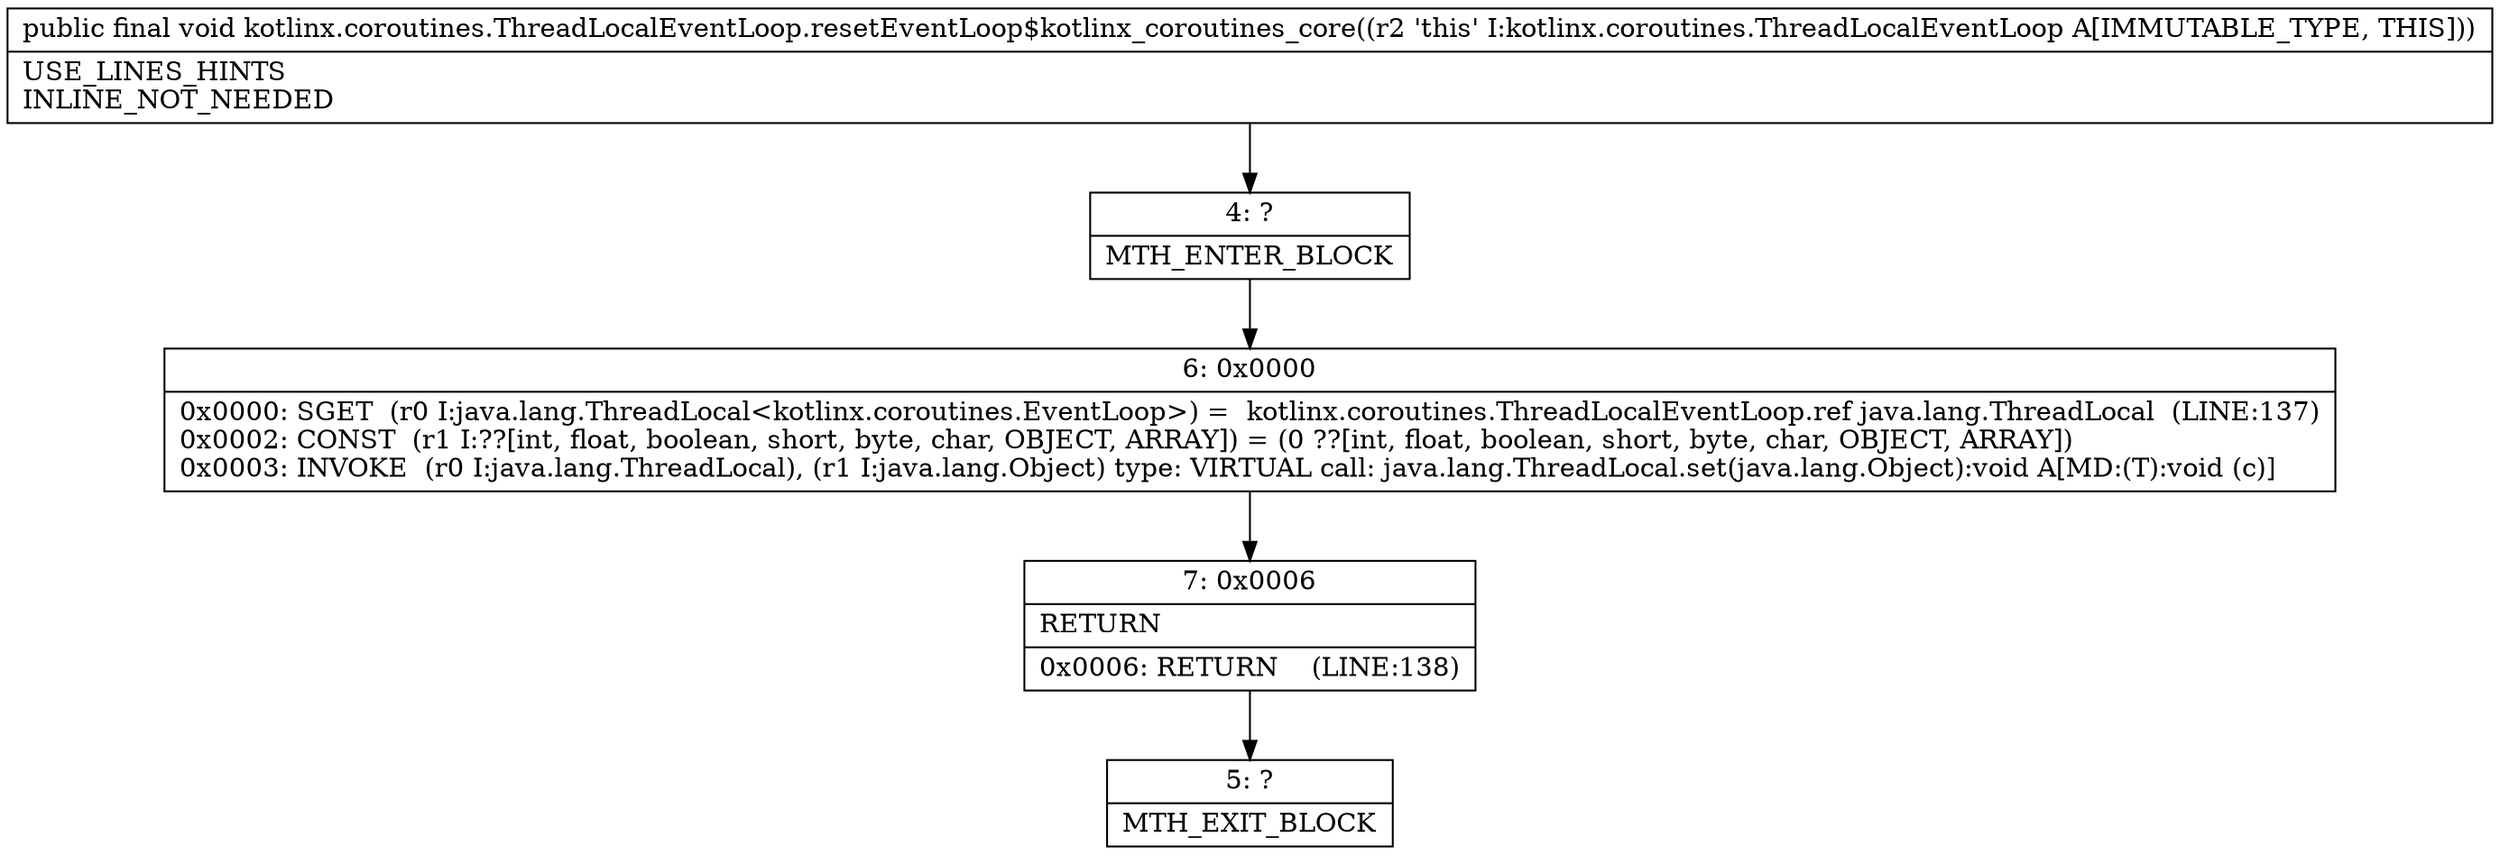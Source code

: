 digraph "CFG forkotlinx.coroutines.ThreadLocalEventLoop.resetEventLoop$kotlinx_coroutines_core()V" {
Node_4 [shape=record,label="{4\:\ ?|MTH_ENTER_BLOCK\l}"];
Node_6 [shape=record,label="{6\:\ 0x0000|0x0000: SGET  (r0 I:java.lang.ThreadLocal\<kotlinx.coroutines.EventLoop\>) =  kotlinx.coroutines.ThreadLocalEventLoop.ref java.lang.ThreadLocal  (LINE:137)\l0x0002: CONST  (r1 I:??[int, float, boolean, short, byte, char, OBJECT, ARRAY]) = (0 ??[int, float, boolean, short, byte, char, OBJECT, ARRAY]) \l0x0003: INVOKE  (r0 I:java.lang.ThreadLocal), (r1 I:java.lang.Object) type: VIRTUAL call: java.lang.ThreadLocal.set(java.lang.Object):void A[MD:(T):void (c)]\l}"];
Node_7 [shape=record,label="{7\:\ 0x0006|RETURN\l|0x0006: RETURN    (LINE:138)\l}"];
Node_5 [shape=record,label="{5\:\ ?|MTH_EXIT_BLOCK\l}"];
MethodNode[shape=record,label="{public final void kotlinx.coroutines.ThreadLocalEventLoop.resetEventLoop$kotlinx_coroutines_core((r2 'this' I:kotlinx.coroutines.ThreadLocalEventLoop A[IMMUTABLE_TYPE, THIS]))  | USE_LINES_HINTS\lINLINE_NOT_NEEDED\l}"];
MethodNode -> Node_4;Node_4 -> Node_6;
Node_6 -> Node_7;
Node_7 -> Node_5;
}

